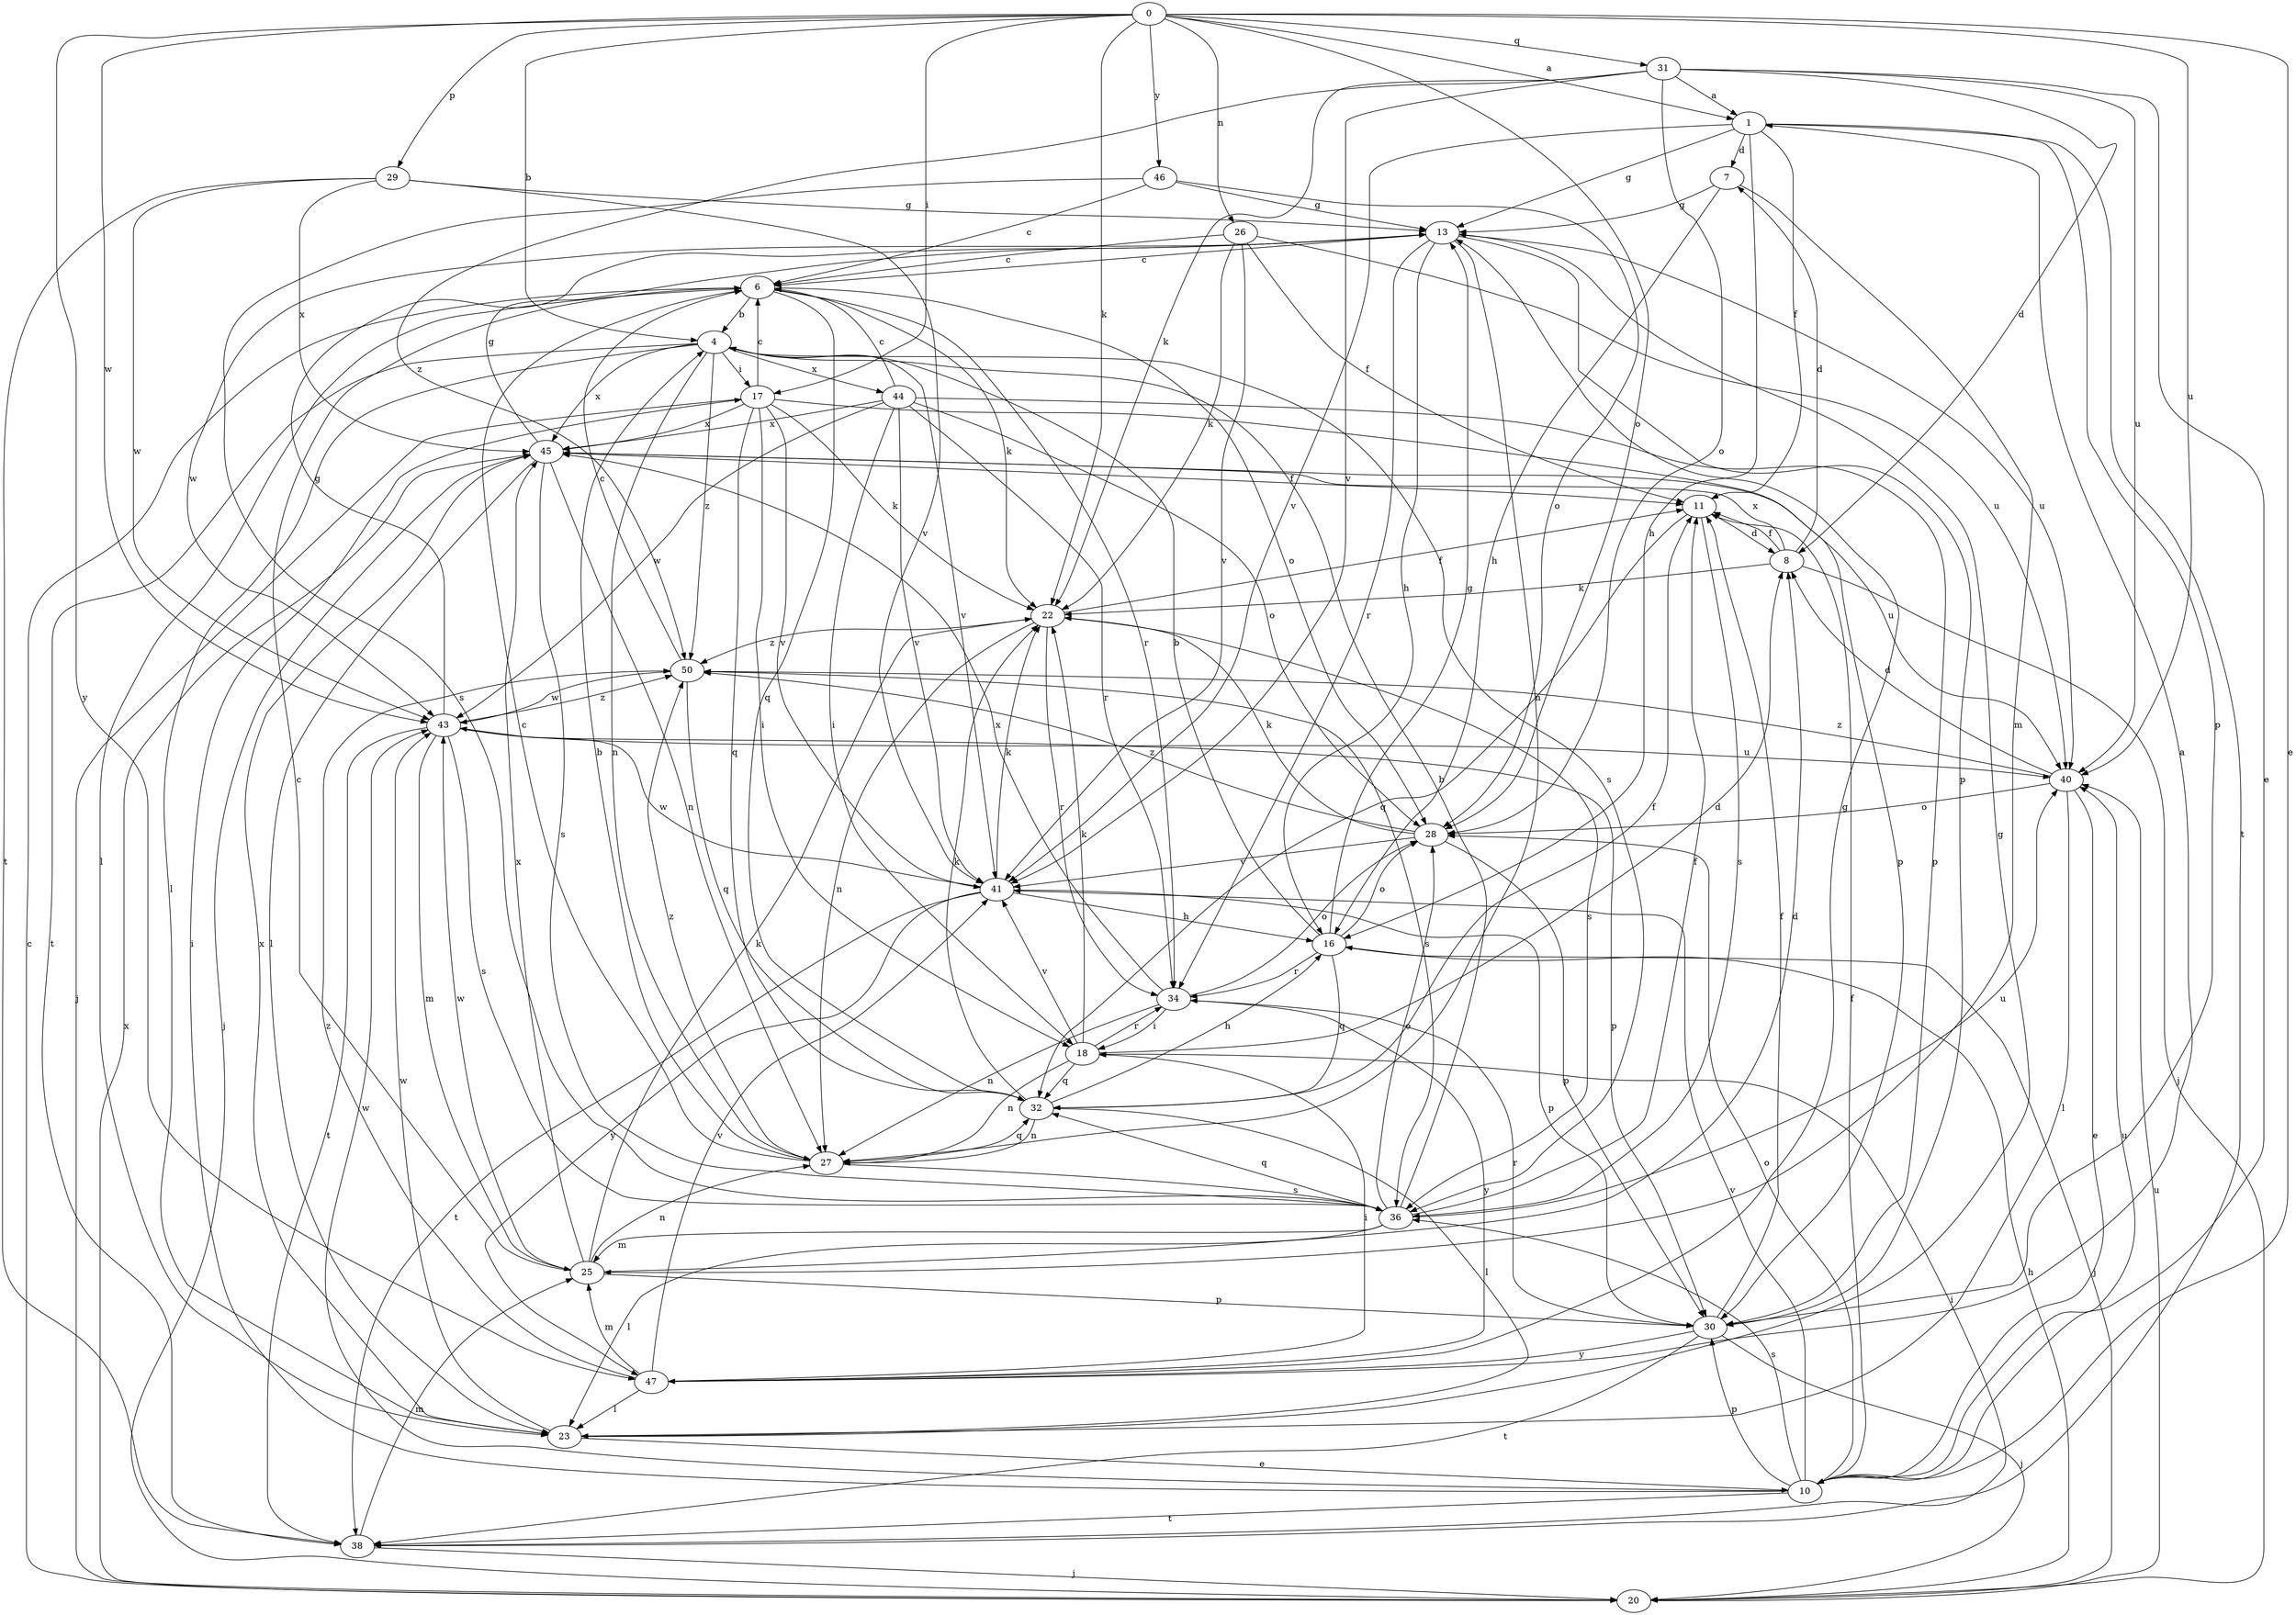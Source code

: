 strict digraph  {
0;
1;
4;
6;
7;
8;
10;
11;
13;
16;
17;
18;
20;
22;
23;
25;
26;
27;
28;
29;
30;
31;
32;
34;
36;
38;
40;
41;
43;
44;
45;
46;
47;
50;
0 -> 1  [label=a];
0 -> 4  [label=b];
0 -> 10  [label=e];
0 -> 17  [label=i];
0 -> 22  [label=k];
0 -> 26  [label=n];
0 -> 28  [label=o];
0 -> 29  [label=p];
0 -> 31  [label=q];
0 -> 40  [label=u];
0 -> 43  [label=w];
0 -> 46  [label=y];
0 -> 47  [label=y];
1 -> 7  [label=d];
1 -> 11  [label=f];
1 -> 13  [label=g];
1 -> 16  [label=h];
1 -> 30  [label=p];
1 -> 38  [label=t];
1 -> 41  [label=v];
4 -> 17  [label=i];
4 -> 23  [label=l];
4 -> 27  [label=n];
4 -> 36  [label=s];
4 -> 38  [label=t];
4 -> 41  [label=v];
4 -> 44  [label=x];
4 -> 45  [label=x];
4 -> 50  [label=z];
6 -> 4  [label=b];
6 -> 22  [label=k];
6 -> 23  [label=l];
6 -> 28  [label=o];
6 -> 32  [label=q];
6 -> 34  [label=r];
7 -> 13  [label=g];
7 -> 16  [label=h];
7 -> 25  [label=m];
8 -> 7  [label=d];
8 -> 11  [label=f];
8 -> 20  [label=j];
8 -> 22  [label=k];
8 -> 45  [label=x];
10 -> 11  [label=f];
10 -> 17  [label=i];
10 -> 28  [label=o];
10 -> 30  [label=p];
10 -> 36  [label=s];
10 -> 38  [label=t];
10 -> 40  [label=u];
10 -> 41  [label=v];
10 -> 43  [label=w];
11 -> 8  [label=d];
11 -> 32  [label=q];
11 -> 36  [label=s];
13 -> 6  [label=c];
13 -> 16  [label=h];
13 -> 27  [label=n];
13 -> 30  [label=p];
13 -> 34  [label=r];
13 -> 40  [label=u];
13 -> 43  [label=w];
16 -> 4  [label=b];
16 -> 13  [label=g];
16 -> 20  [label=j];
16 -> 28  [label=o];
16 -> 32  [label=q];
16 -> 34  [label=r];
17 -> 6  [label=c];
17 -> 18  [label=i];
17 -> 20  [label=j];
17 -> 22  [label=k];
17 -> 30  [label=p];
17 -> 32  [label=q];
17 -> 41  [label=v];
17 -> 45  [label=x];
18 -> 8  [label=d];
18 -> 22  [label=k];
18 -> 27  [label=n];
18 -> 32  [label=q];
18 -> 34  [label=r];
18 -> 41  [label=v];
20 -> 6  [label=c];
20 -> 16  [label=h];
20 -> 40  [label=u];
20 -> 45  [label=x];
22 -> 11  [label=f];
22 -> 27  [label=n];
22 -> 34  [label=r];
22 -> 36  [label=s];
22 -> 50  [label=z];
23 -> 10  [label=e];
23 -> 13  [label=g];
23 -> 43  [label=w];
23 -> 45  [label=x];
25 -> 6  [label=c];
25 -> 8  [label=d];
25 -> 22  [label=k];
25 -> 27  [label=n];
25 -> 30  [label=p];
25 -> 43  [label=w];
25 -> 45  [label=x];
26 -> 6  [label=c];
26 -> 11  [label=f];
26 -> 22  [label=k];
26 -> 40  [label=u];
26 -> 41  [label=v];
27 -> 4  [label=b];
27 -> 6  [label=c];
27 -> 32  [label=q];
27 -> 36  [label=s];
27 -> 50  [label=z];
28 -> 22  [label=k];
28 -> 30  [label=p];
28 -> 41  [label=v];
28 -> 50  [label=z];
29 -> 13  [label=g];
29 -> 38  [label=t];
29 -> 41  [label=v];
29 -> 43  [label=w];
29 -> 45  [label=x];
30 -> 11  [label=f];
30 -> 20  [label=j];
30 -> 34  [label=r];
30 -> 38  [label=t];
30 -> 47  [label=y];
31 -> 1  [label=a];
31 -> 8  [label=d];
31 -> 10  [label=e];
31 -> 22  [label=k];
31 -> 28  [label=o];
31 -> 40  [label=u];
31 -> 41  [label=v];
31 -> 50  [label=z];
32 -> 11  [label=f];
32 -> 16  [label=h];
32 -> 22  [label=k];
32 -> 23  [label=l];
32 -> 27  [label=n];
34 -> 18  [label=i];
34 -> 27  [label=n];
34 -> 28  [label=o];
34 -> 45  [label=x];
34 -> 47  [label=y];
36 -> 4  [label=b];
36 -> 11  [label=f];
36 -> 23  [label=l];
36 -> 25  [label=m];
36 -> 28  [label=o];
36 -> 32  [label=q];
36 -> 40  [label=u];
38 -> 18  [label=i];
38 -> 20  [label=j];
38 -> 25  [label=m];
40 -> 8  [label=d];
40 -> 10  [label=e];
40 -> 23  [label=l];
40 -> 28  [label=o];
40 -> 50  [label=z];
41 -> 16  [label=h];
41 -> 22  [label=k];
41 -> 30  [label=p];
41 -> 38  [label=t];
41 -> 43  [label=w];
41 -> 47  [label=y];
43 -> 13  [label=g];
43 -> 25  [label=m];
43 -> 30  [label=p];
43 -> 36  [label=s];
43 -> 38  [label=t];
43 -> 40  [label=u];
43 -> 50  [label=z];
44 -> 6  [label=c];
44 -> 18  [label=i];
44 -> 28  [label=o];
44 -> 30  [label=p];
44 -> 34  [label=r];
44 -> 41  [label=v];
44 -> 43  [label=w];
44 -> 45  [label=x];
45 -> 11  [label=f];
45 -> 13  [label=g];
45 -> 20  [label=j];
45 -> 23  [label=l];
45 -> 27  [label=n];
45 -> 36  [label=s];
45 -> 40  [label=u];
46 -> 6  [label=c];
46 -> 13  [label=g];
46 -> 28  [label=o];
46 -> 36  [label=s];
47 -> 1  [label=a];
47 -> 13  [label=g];
47 -> 18  [label=i];
47 -> 23  [label=l];
47 -> 25  [label=m];
47 -> 41  [label=v];
47 -> 50  [label=z];
50 -> 6  [label=c];
50 -> 32  [label=q];
50 -> 36  [label=s];
50 -> 43  [label=w];
}
